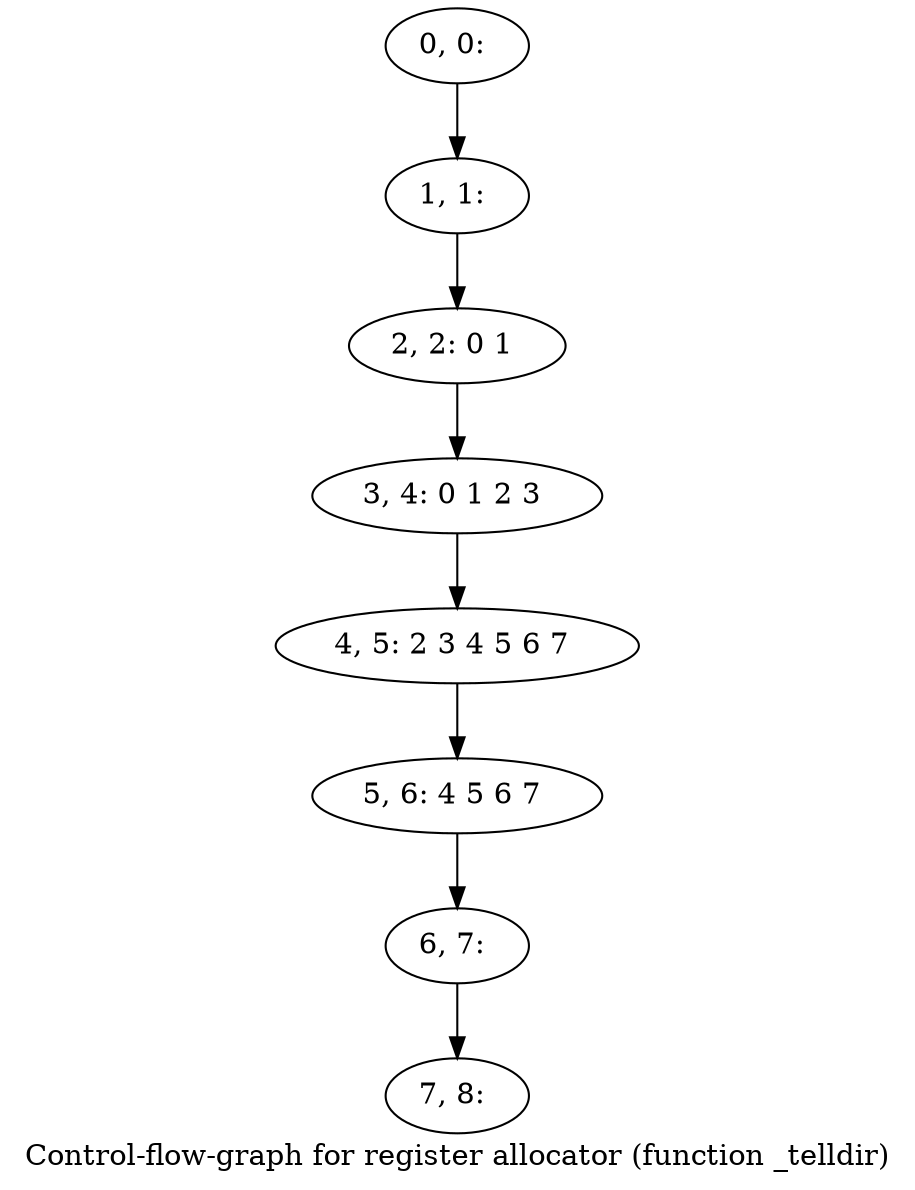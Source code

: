 digraph G {
graph [label="Control-flow-graph for register allocator (function _telldir)"]
0[label="0, 0: "];
1[label="1, 1: "];
2[label="2, 2: 0 1 "];
3[label="3, 4: 0 1 2 3 "];
4[label="4, 5: 2 3 4 5 6 7 "];
5[label="5, 6: 4 5 6 7 "];
6[label="6, 7: "];
7[label="7, 8: "];
0->1 ;
1->2 ;
2->3 ;
3->4 ;
4->5 ;
5->6 ;
6->7 ;
}
